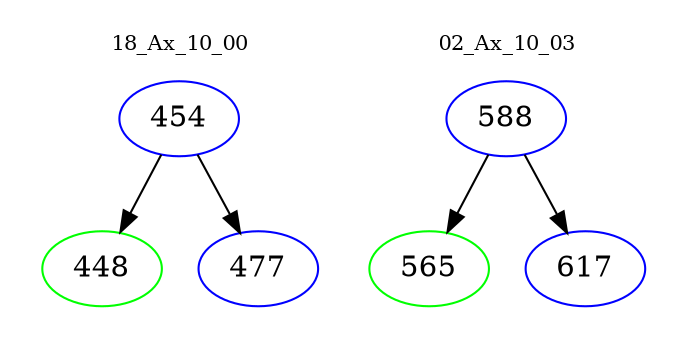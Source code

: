 digraph{
subgraph cluster_0 {
color = white
label = "18_Ax_10_00";
fontsize=10;
T0_454 [label="454", color="blue"]
T0_454 -> T0_448 [color="black"]
T0_448 [label="448", color="green"]
T0_454 -> T0_477 [color="black"]
T0_477 [label="477", color="blue"]
}
subgraph cluster_1 {
color = white
label = "02_Ax_10_03";
fontsize=10;
T1_588 [label="588", color="blue"]
T1_588 -> T1_565 [color="black"]
T1_565 [label="565", color="green"]
T1_588 -> T1_617 [color="black"]
T1_617 [label="617", color="blue"]
}
}

